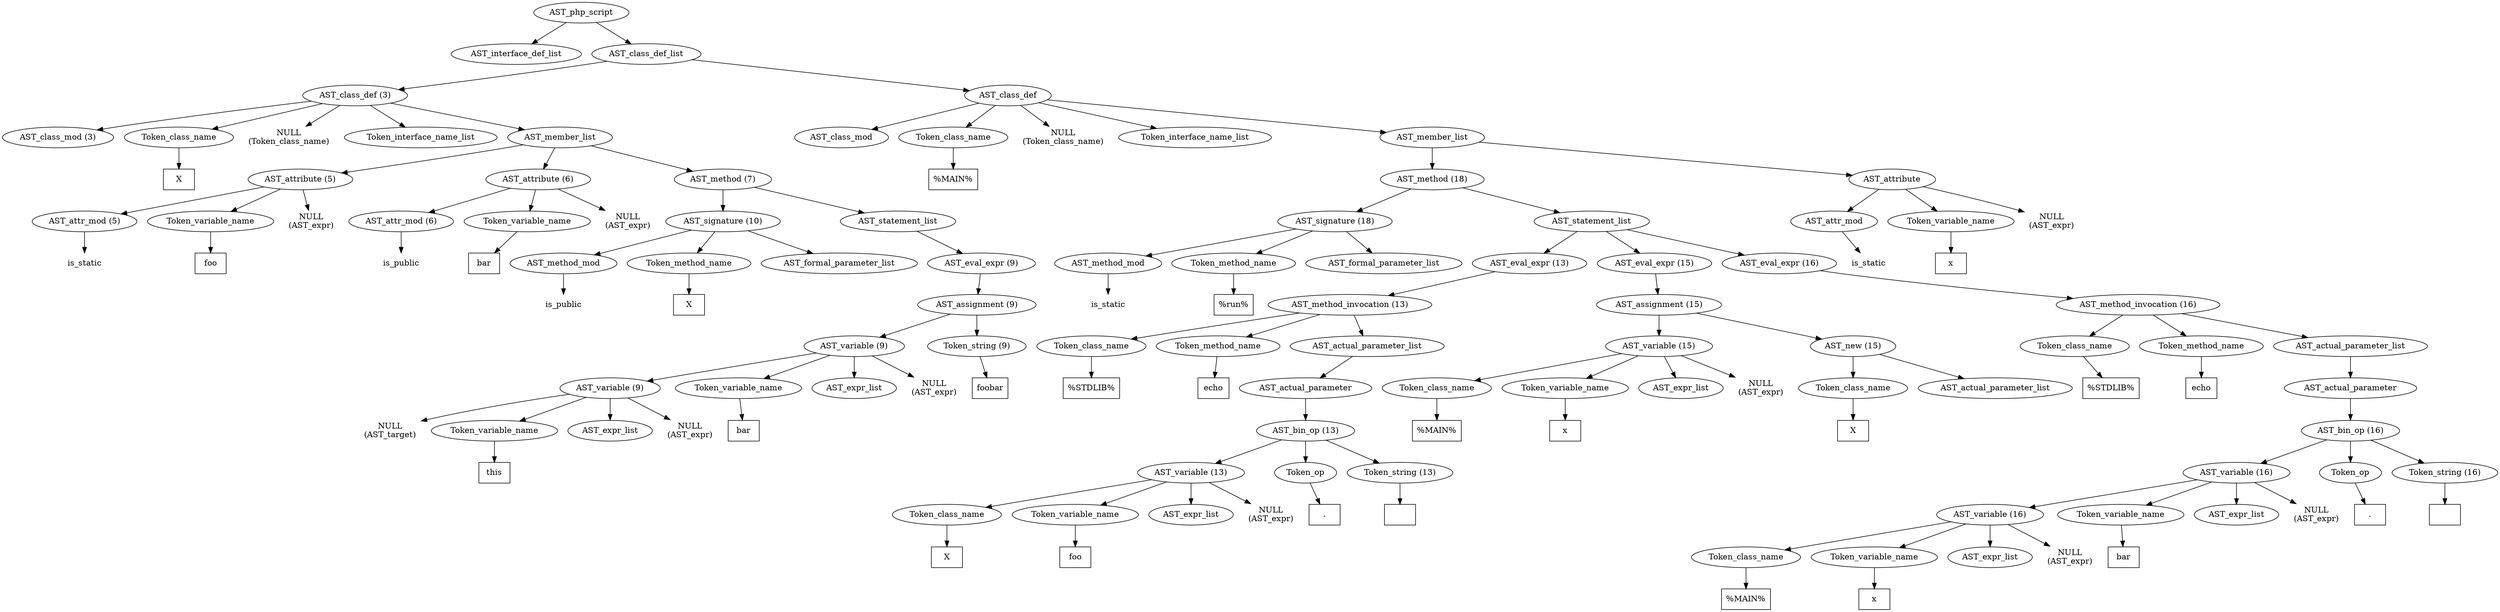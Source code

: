 /*
 * AST in dot format generated by phc -- the PHP compiler
 */

digraph AST {
node_0 [label="AST_php_script"];
node_1 [label="AST_interface_def_list"];
node_2 [label="AST_class_def_list"];
node_3 [label="AST_class_def (3)"];
node_4 [label="AST_class_mod (3)"];
node_5 [label="Token_class_name"];
node_6 [label="X", shape=box]
node_5 -> node_6;
node_7 [label="NULL\n(Token_class_name)", shape=plaintext]
node_8 [label="Token_interface_name_list"];
node_9 [label="AST_member_list"];
node_10 [label="AST_attribute (5)"];
node_11 [label="AST_attr_mod (5)"];
node_12 [label="is_static", shape=plaintext]
node_11 -> node_12;
node_13 [label="Token_variable_name"];
node_14 [label="foo", shape=box]
node_13 -> node_14;
node_15 [label="NULL\n(AST_expr)", shape=plaintext]
node_10 -> node_15;
node_10 -> node_13;
node_10 -> node_11;
node_16 [label="AST_attribute (6)"];
node_17 [label="AST_attr_mod (6)"];
node_18 [label="is_public", shape=plaintext]
node_17 -> node_18;
node_19 [label="Token_variable_name"];
node_20 [label="bar", shape=box]
node_19 -> node_20;
node_21 [label="NULL\n(AST_expr)", shape=plaintext]
node_16 -> node_21;
node_16 -> node_19;
node_16 -> node_17;
node_22 [label="AST_method (7)"];
node_23 [label="AST_signature (10)"];
node_24 [label="AST_method_mod"];
node_25 [label="is_public", shape=plaintext]
node_24 -> node_25;
node_26 [label="Token_method_name"];
node_27 [label="X", shape=box]
node_26 -> node_27;
node_28 [label="AST_formal_parameter_list"];
node_23 -> node_28;
node_23 -> node_26;
node_23 -> node_24;
node_29 [label="AST_statement_list"];
node_30 [label="AST_eval_expr (9)"];
node_31 [label="AST_assignment (9)"];
node_32 [label="AST_variable (9)"];
node_33 [label="AST_variable (9)"];
node_34 [label="NULL\n(AST_target)", shape=plaintext]
node_35 [label="Token_variable_name"];
node_36 [label="this", shape=box]
node_35 -> node_36;
node_37 [label="AST_expr_list"];
node_38 [label="NULL\n(AST_expr)", shape=plaintext]
node_33 -> node_38;
node_33 -> node_37;
node_33 -> node_35;
node_33 -> node_34;
node_39 [label="Token_variable_name"];
node_40 [label="bar", shape=box]
node_39 -> node_40;
node_41 [label="AST_expr_list"];
node_42 [label="NULL\n(AST_expr)", shape=plaintext]
node_32 -> node_42;
node_32 -> node_41;
node_32 -> node_39;
node_32 -> node_33;
node_43 [label="Token_string (9)"];
node_44 [label="foobar", shape=box]
node_43 -> node_44;
node_31 -> node_43;
node_31 -> node_32;
node_30 -> node_31;
node_29 -> node_30;
node_22 -> node_29;
node_22 -> node_23;
node_9 -> node_22;
node_9 -> node_16;
node_9 -> node_10;
node_3 -> node_9;
node_3 -> node_8;
node_3 -> node_7;
node_3 -> node_5;
node_3 -> node_4;
node_45 [label="AST_class_def"];
node_46 [label="AST_class_mod"];
node_47 [label="Token_class_name"];
node_48 [label="%MAIN%", shape=box]
node_47 -> node_48;
node_49 [label="NULL\n(Token_class_name)", shape=plaintext]
node_50 [label="Token_interface_name_list"];
node_51 [label="AST_member_list"];
node_52 [label="AST_method (18)"];
node_53 [label="AST_signature (18)"];
node_54 [label="AST_method_mod"];
node_55 [label="is_static", shape=plaintext]
node_54 -> node_55;
node_56 [label="Token_method_name"];
node_57 [label="%run%", shape=box]
node_56 -> node_57;
node_58 [label="AST_formal_parameter_list"];
node_53 -> node_58;
node_53 -> node_56;
node_53 -> node_54;
node_59 [label="AST_statement_list"];
node_60 [label="AST_eval_expr (13)"];
node_61 [label="AST_method_invocation (13)"];
node_62 [label="Token_class_name"];
node_63 [label="%STDLIB%", shape=box]
node_62 -> node_63;
node_64 [label="Token_method_name"];
node_65 [label="echo", shape=box]
node_64 -> node_65;
node_66 [label="AST_actual_parameter_list"];
node_67 [label="AST_actual_parameter"];
node_68 [label="AST_bin_op (13)"];
node_69 [label="AST_variable (13)"];
node_70 [label="Token_class_name"];
node_71 [label="X", shape=box]
node_70 -> node_71;
node_72 [label="Token_variable_name"];
node_73 [label="foo", shape=box]
node_72 -> node_73;
node_74 [label="AST_expr_list"];
node_75 [label="NULL\n(AST_expr)", shape=plaintext]
node_69 -> node_75;
node_69 -> node_74;
node_69 -> node_72;
node_69 -> node_70;
node_76 [label="Token_op"];
node_77 [label=".", shape=box]
node_76 -> node_77;
node_78 [label="Token_string (13)"];
node_79 [label="", shape=box]
node_78 -> node_79;
node_68 -> node_78;
node_68 -> node_76;
node_68 -> node_69;
node_67 -> node_68;
node_66 -> node_67;
node_61 -> node_66;
node_61 -> node_64;
node_61 -> node_62;
node_60 -> node_61;
node_80 [label="AST_eval_expr (15)"];
node_81 [label="AST_assignment (15)"];
node_82 [label="AST_variable (15)"];
node_83 [label="Token_class_name"];
node_84 [label="%MAIN%", shape=box]
node_83 -> node_84;
node_85 [label="Token_variable_name"];
node_86 [label="x", shape=box]
node_85 -> node_86;
node_87 [label="AST_expr_list"];
node_88 [label="NULL\n(AST_expr)", shape=plaintext]
node_82 -> node_88;
node_82 -> node_87;
node_82 -> node_85;
node_82 -> node_83;
node_89 [label="AST_new (15)"];
node_90 [label="Token_class_name"];
node_91 [label="X", shape=box]
node_90 -> node_91;
node_92 [label="AST_actual_parameter_list"];
node_89 -> node_92;
node_89 -> node_90;
node_81 -> node_89;
node_81 -> node_82;
node_80 -> node_81;
node_93 [label="AST_eval_expr (16)"];
node_94 [label="AST_method_invocation (16)"];
node_95 [label="Token_class_name"];
node_96 [label="%STDLIB%", shape=box]
node_95 -> node_96;
node_97 [label="Token_method_name"];
node_98 [label="echo", shape=box]
node_97 -> node_98;
node_99 [label="AST_actual_parameter_list"];
node_100 [label="AST_actual_parameter"];
node_101 [label="AST_bin_op (16)"];
node_102 [label="AST_variable (16)"];
node_103 [label="AST_variable (16)"];
node_104 [label="Token_class_name"];
node_105 [label="%MAIN%", shape=box]
node_104 -> node_105;
node_106 [label="Token_variable_name"];
node_107 [label="x", shape=box]
node_106 -> node_107;
node_108 [label="AST_expr_list"];
node_109 [label="NULL\n(AST_expr)", shape=plaintext]
node_103 -> node_109;
node_103 -> node_108;
node_103 -> node_106;
node_103 -> node_104;
node_110 [label="Token_variable_name"];
node_111 [label="bar", shape=box]
node_110 -> node_111;
node_112 [label="AST_expr_list"];
node_113 [label="NULL\n(AST_expr)", shape=plaintext]
node_102 -> node_113;
node_102 -> node_112;
node_102 -> node_110;
node_102 -> node_103;
node_114 [label="Token_op"];
node_115 [label=".", shape=box]
node_114 -> node_115;
node_116 [label="Token_string (16)"];
node_117 [label="", shape=box]
node_116 -> node_117;
node_101 -> node_116;
node_101 -> node_114;
node_101 -> node_102;
node_100 -> node_101;
node_99 -> node_100;
node_94 -> node_99;
node_94 -> node_97;
node_94 -> node_95;
node_93 -> node_94;
node_59 -> node_93;
node_59 -> node_80;
node_59 -> node_60;
node_52 -> node_59;
node_52 -> node_53;
node_118 [label="AST_attribute"];
node_119 [label="AST_attr_mod"];
node_120 [label="is_static", shape=plaintext]
node_119 -> node_120;
node_121 [label="Token_variable_name"];
node_122 [label="x", shape=box]
node_121 -> node_122;
node_123 [label="NULL\n(AST_expr)", shape=plaintext]
node_118 -> node_123;
node_118 -> node_121;
node_118 -> node_119;
node_51 -> node_118;
node_51 -> node_52;
node_45 -> node_51;
node_45 -> node_50;
node_45 -> node_49;
node_45 -> node_47;
node_45 -> node_46;
node_2 -> node_45;
node_2 -> node_3;
node_0 -> node_2;
node_0 -> node_1;
}
